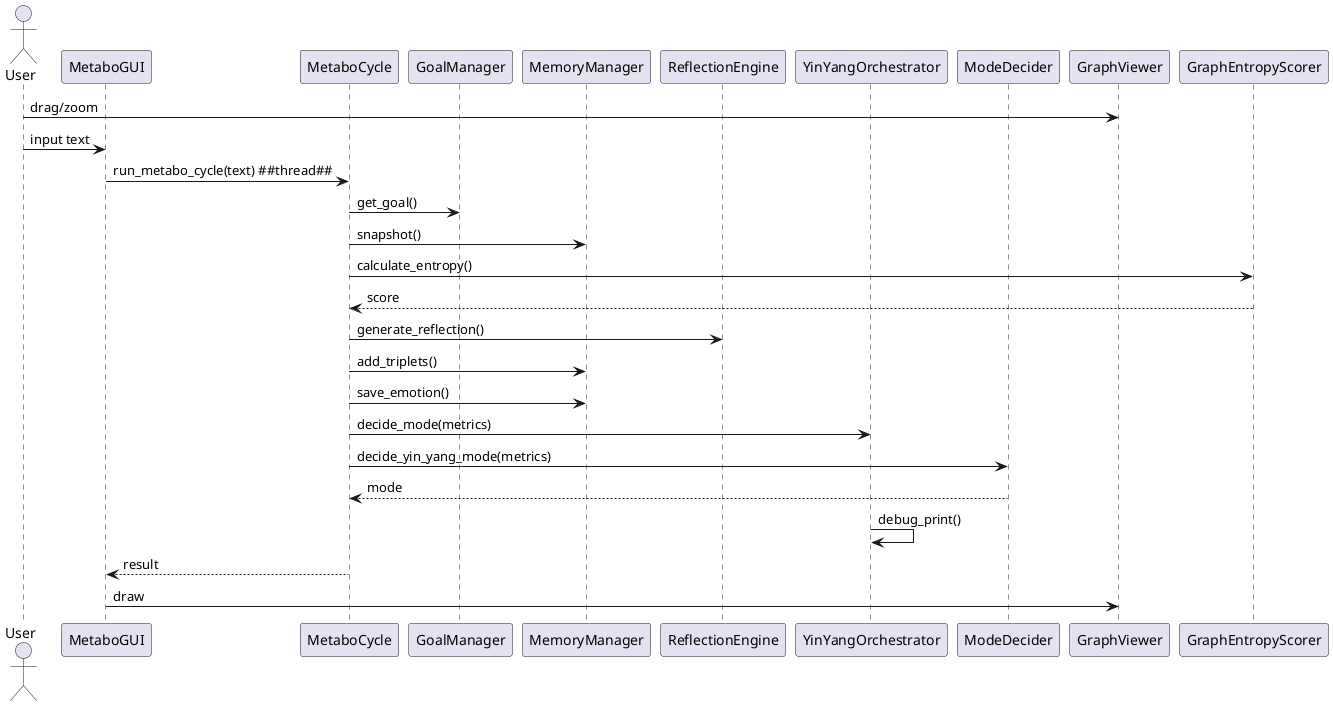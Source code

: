 @startuml
'/ updated after emotion-mode fix
actor User
participant MetaboGUI
participant MetaboCycle
participant GoalManager
participant MemoryManager
participant ReflectionEngine
participant YinYangOrchestrator
participant ModeDecider
participant GraphViewer
participant GraphEntropyScorer
User -> GraphViewer: drag/zoom
User -> MetaboGUI: input text
MetaboGUI -> MetaboCycle: run_metabo_cycle(text) ##thread##
MetaboCycle -> GoalManager: get_goal()
MetaboCycle -> MemoryManager: snapshot()
MetaboCycle -> GraphEntropyScorer: calculate_entropy()
GraphEntropyScorer --> MetaboCycle: score
MetaboCycle -> ReflectionEngine: generate_reflection()
MetaboCycle -> MemoryManager: add_triplets()
MetaboCycle -> MemoryManager: save_emotion()
MetaboCycle -> YinYangOrchestrator: decide_mode(metrics)
MetaboCycle -> ModeDecider: decide_yin_yang_mode(metrics)
ModeDecider --> MetaboCycle: mode
YinYangOrchestrator -> YinYangOrchestrator: debug_print()
MetaboCycle --> MetaboGUI: result
MetaboGUI -> GraphViewer: draw
@enduml
